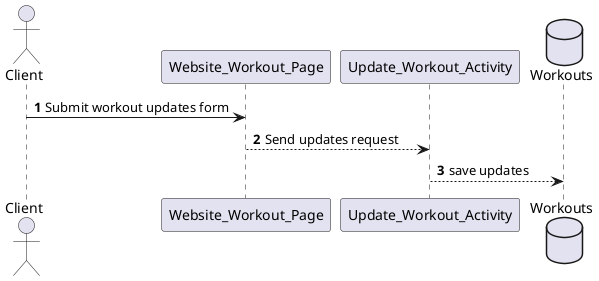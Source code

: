 @startuml
'https://plantuml.com/sequence-diagram
actor Client
participant Website_Workout_Page
participant Update_Workout_Activity
database Workouts
autonumber
Client-> Website_Workout_Page: Submit workout updates form
Website_Workout_Page --> Update_Workout_Activity: Send updates request
Update_Workout_Activity --> Workouts: save updates
@enduml